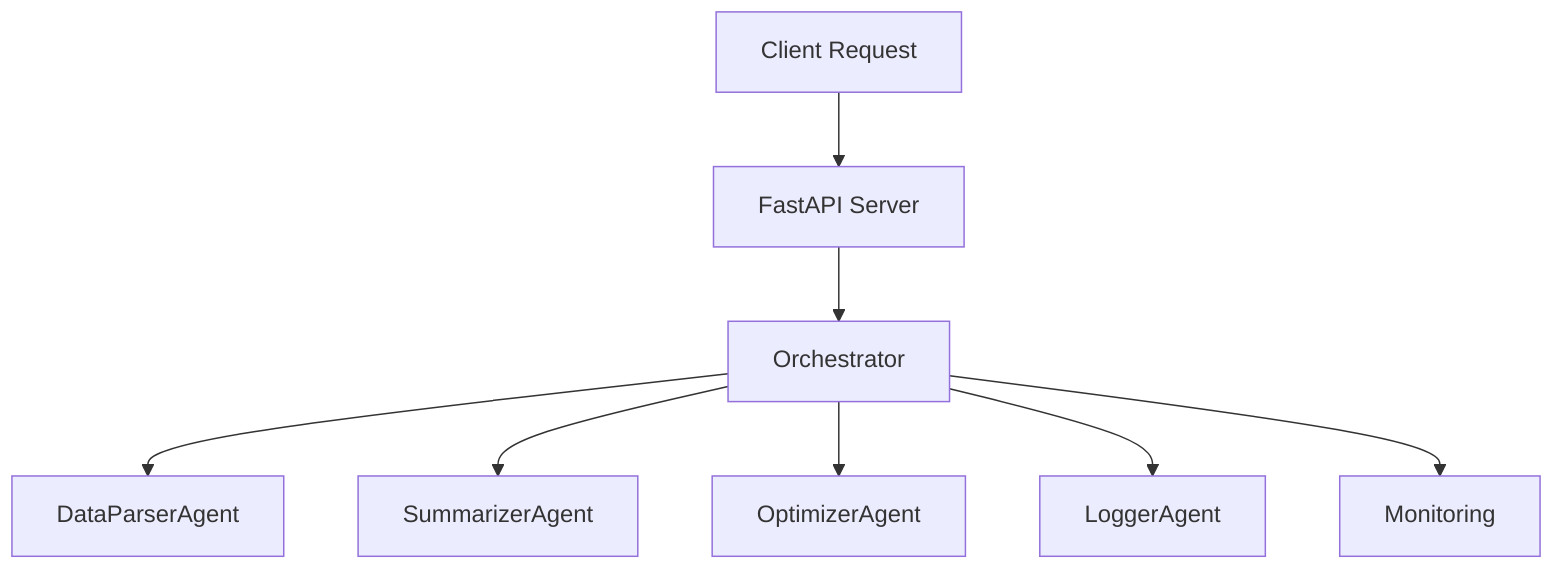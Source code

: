 graph TD
    A[Client Request] --> B[FastAPI Server]
    B --> C[Orchestrator]
    C --> D[DataParserAgent]
    C --> E[SummarizerAgent]
    C --> F[OptimizerAgent]
    C --> G[LoggerAgent]
    C --> H[Monitoring]